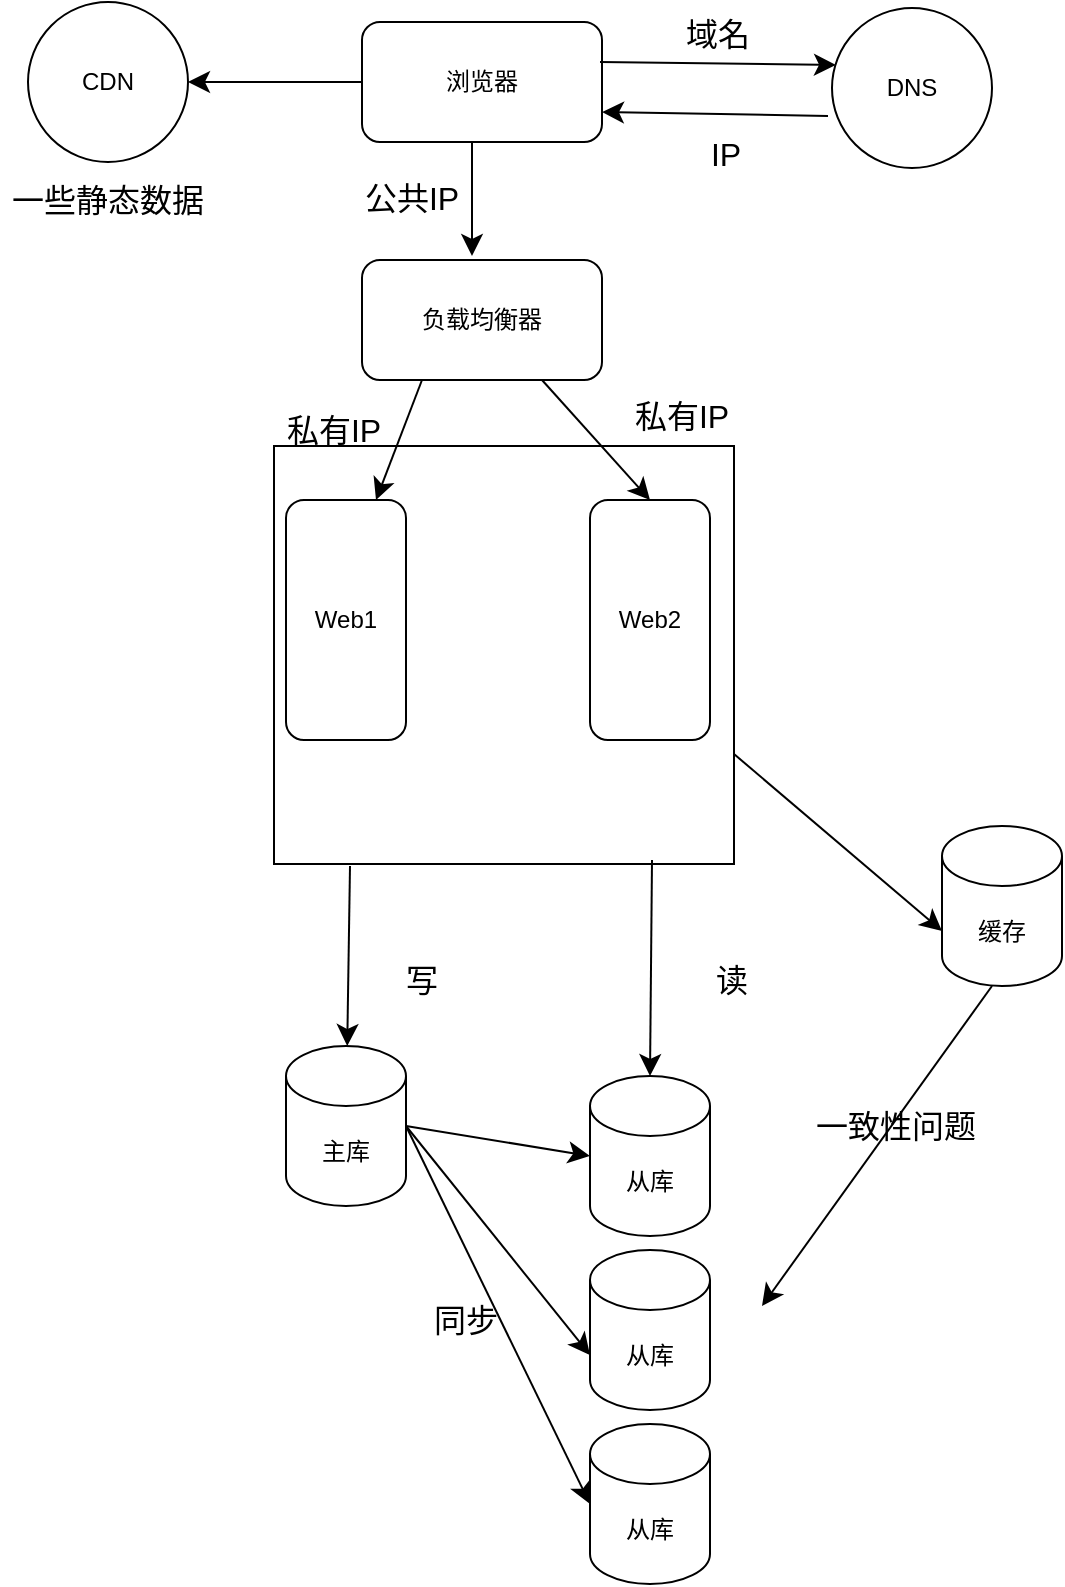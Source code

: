 <mxfile version="23.1.6" type="github">
  <diagram name="第 1 页" id="k8oAtgESyHvcTxMSQwm_">
    <mxGraphModel dx="1833" dy="1276" grid="0" gridSize="10" guides="1" tooltips="1" connect="1" arrows="1" fold="1" page="0" pageScale="1" pageWidth="827" pageHeight="1169" math="0" shadow="0">
      <root>
        <mxCell id="0" />
        <mxCell id="1" parent="0" />
        <mxCell id="aqOKcFRG-qI8xayxPtAy-141" value="" style="rounded=0;whiteSpace=wrap;html=1;" vertex="1" parent="1">
          <mxGeometry x="-747" y="45" width="230" height="209" as="geometry" />
        </mxCell>
        <mxCell id="aqOKcFRG-qI8xayxPtAy-120" style="edgeStyle=none;curved=1;rounded=0;orthogonalLoop=1;jettySize=auto;html=1;exitX=0.25;exitY=1;exitDx=0;exitDy=0;entryX=0.25;entryY=0;entryDx=0;entryDy=0;fontSize=12;startSize=8;endSize=8;" edge="1" parent="1">
          <mxGeometry relative="1" as="geometry">
            <mxPoint x="-648" y="-107" as="sourcePoint" />
            <mxPoint x="-648" y="-50" as="targetPoint" />
          </mxGeometry>
        </mxCell>
        <mxCell id="aqOKcFRG-qI8xayxPtAy-158" style="edgeStyle=none;curved=1;rounded=0;orthogonalLoop=1;jettySize=auto;html=1;exitX=0;exitY=0.5;exitDx=0;exitDy=0;entryX=1;entryY=0.5;entryDx=0;entryDy=0;fontSize=12;startSize=8;endSize=8;" edge="1" parent="1" source="aqOKcFRG-qI8xayxPtAy-112" target="aqOKcFRG-qI8xayxPtAy-157">
          <mxGeometry relative="1" as="geometry" />
        </mxCell>
        <mxCell id="aqOKcFRG-qI8xayxPtAy-112" value="浏览器" style="rounded=1;whiteSpace=wrap;html=1;" vertex="1" parent="1">
          <mxGeometry x="-703" y="-167" width="120" height="60" as="geometry" />
        </mxCell>
        <mxCell id="aqOKcFRG-qI8xayxPtAy-114" value="DNS" style="ellipse;whiteSpace=wrap;html=1;aspect=fixed;" vertex="1" parent="1">
          <mxGeometry x="-468" y="-174" width="80" height="80" as="geometry" />
        </mxCell>
        <mxCell id="aqOKcFRG-qI8xayxPtAy-116" value="" style="endArrow=classic;html=1;rounded=0;fontSize=12;startSize=8;endSize=8;entryX=0.025;entryY=0.356;entryDx=0;entryDy=0;entryPerimeter=0;" edge="1" parent="1" target="aqOKcFRG-qI8xayxPtAy-114">
          <mxGeometry width="50" height="50" relative="1" as="geometry">
            <mxPoint x="-584" y="-147" as="sourcePoint" />
            <mxPoint x="-534" y="-197" as="targetPoint" />
          </mxGeometry>
        </mxCell>
        <mxCell id="aqOKcFRG-qI8xayxPtAy-117" value="域名" style="text;html=1;align=center;verticalAlign=middle;whiteSpace=wrap;rounded=0;fontSize=16;" vertex="1" parent="1">
          <mxGeometry x="-555" y="-176" width="60" height="30" as="geometry" />
        </mxCell>
        <mxCell id="aqOKcFRG-qI8xayxPtAy-118" value="" style="endArrow=classic;html=1;rounded=0;fontSize=12;startSize=8;endSize=8;entryX=1;entryY=0.75;entryDx=0;entryDy=0;" edge="1" parent="1" target="aqOKcFRG-qI8xayxPtAy-112">
          <mxGeometry width="50" height="50" relative="1" as="geometry">
            <mxPoint x="-470" y="-120" as="sourcePoint" />
            <mxPoint x="-420" y="-170" as="targetPoint" />
          </mxGeometry>
        </mxCell>
        <mxCell id="aqOKcFRG-qI8xayxPtAy-119" value="IP" style="text;html=1;align=center;verticalAlign=middle;whiteSpace=wrap;rounded=0;fontSize=16;" vertex="1" parent="1">
          <mxGeometry x="-551" y="-116" width="60" height="30" as="geometry" />
        </mxCell>
        <mxCell id="aqOKcFRG-qI8xayxPtAy-121" value="公共IP" style="text;html=1;align=center;verticalAlign=middle;whiteSpace=wrap;rounded=0;fontSize=16;" vertex="1" parent="1">
          <mxGeometry x="-708" y="-94" width="60" height="30" as="geometry" />
        </mxCell>
        <mxCell id="aqOKcFRG-qI8xayxPtAy-128" value="Web1" style="rounded=1;whiteSpace=wrap;html=1;direction=south;" vertex="1" parent="1">
          <mxGeometry x="-741" y="72" width="60" height="120" as="geometry" />
        </mxCell>
        <mxCell id="aqOKcFRG-qI8xayxPtAy-131" style="edgeStyle=none;curved=1;rounded=0;orthogonalLoop=1;jettySize=auto;html=1;exitX=0.25;exitY=1;exitDx=0;exitDy=0;entryX=0;entryY=0.25;entryDx=0;entryDy=0;fontSize=12;startSize=8;endSize=8;" edge="1" parent="1" source="aqOKcFRG-qI8xayxPtAy-129" target="aqOKcFRG-qI8xayxPtAy-128">
          <mxGeometry relative="1" as="geometry" />
        </mxCell>
        <mxCell id="aqOKcFRG-qI8xayxPtAy-132" style="edgeStyle=none;curved=1;rounded=0;orthogonalLoop=1;jettySize=auto;html=1;exitX=0.75;exitY=1;exitDx=0;exitDy=0;entryX=0;entryY=0.5;entryDx=0;entryDy=0;fontSize=12;startSize=8;endSize=8;" edge="1" parent="1" source="aqOKcFRG-qI8xayxPtAy-129" target="aqOKcFRG-qI8xayxPtAy-130">
          <mxGeometry relative="1" as="geometry" />
        </mxCell>
        <mxCell id="aqOKcFRG-qI8xayxPtAy-129" value="负载均衡器" style="rounded=1;whiteSpace=wrap;html=1;" vertex="1" parent="1">
          <mxGeometry x="-703" y="-48" width="120" height="60" as="geometry" />
        </mxCell>
        <mxCell id="aqOKcFRG-qI8xayxPtAy-130" value="Web2" style="rounded=1;whiteSpace=wrap;html=1;direction=south;" vertex="1" parent="1">
          <mxGeometry x="-589" y="72" width="60" height="120" as="geometry" />
        </mxCell>
        <mxCell id="aqOKcFRG-qI8xayxPtAy-133" value="私有IP" style="text;html=1;align=center;verticalAlign=middle;whiteSpace=wrap;rounded=0;fontSize=16;" vertex="1" parent="1">
          <mxGeometry x="-747" y="22" width="60" height="30" as="geometry" />
        </mxCell>
        <mxCell id="aqOKcFRG-qI8xayxPtAy-134" value="私有IP" style="text;html=1;align=center;verticalAlign=middle;whiteSpace=wrap;rounded=0;fontSize=16;" vertex="1" parent="1">
          <mxGeometry x="-573" y="15" width="60" height="30" as="geometry" />
        </mxCell>
        <mxCell id="aqOKcFRG-qI8xayxPtAy-135" value="主库" style="shape=cylinder3;whiteSpace=wrap;html=1;boundedLbl=1;backgroundOutline=1;size=15;" vertex="1" parent="1">
          <mxGeometry x="-741" y="345" width="60" height="80" as="geometry" />
        </mxCell>
        <mxCell id="aqOKcFRG-qI8xayxPtAy-136" value="从库" style="shape=cylinder3;whiteSpace=wrap;html=1;boundedLbl=1;backgroundOutline=1;size=15;" vertex="1" parent="1">
          <mxGeometry x="-589" y="360" width="60" height="80" as="geometry" />
        </mxCell>
        <mxCell id="aqOKcFRG-qI8xayxPtAy-137" value="从库" style="shape=cylinder3;whiteSpace=wrap;html=1;boundedLbl=1;backgroundOutline=1;size=15;" vertex="1" parent="1">
          <mxGeometry x="-589" y="447" width="60" height="80" as="geometry" />
        </mxCell>
        <mxCell id="aqOKcFRG-qI8xayxPtAy-138" value="从库" style="shape=cylinder3;whiteSpace=wrap;html=1;boundedLbl=1;backgroundOutline=1;size=15;" vertex="1" parent="1">
          <mxGeometry x="-589" y="534" width="60" height="80" as="geometry" />
        </mxCell>
        <mxCell id="aqOKcFRG-qI8xayxPtAy-142" value="" style="endArrow=classic;html=1;rounded=0;fontSize=12;startSize=8;endSize=8;" edge="1" parent="1" target="aqOKcFRG-qI8xayxPtAy-135">
          <mxGeometry width="50" height="50" relative="1" as="geometry">
            <mxPoint x="-709" y="255" as="sourcePoint" />
            <mxPoint x="-659" y="205" as="targetPoint" />
          </mxGeometry>
        </mxCell>
        <mxCell id="aqOKcFRG-qI8xayxPtAy-145" value="写" style="text;html=1;align=center;verticalAlign=middle;whiteSpace=wrap;rounded=0;fontSize=16;" vertex="1" parent="1">
          <mxGeometry x="-703" y="297" width="60" height="30" as="geometry" />
        </mxCell>
        <mxCell id="aqOKcFRG-qI8xayxPtAy-146" value="" style="endArrow=classic;html=1;rounded=0;fontSize=12;startSize=8;endSize=8;entryX=0.5;entryY=0;entryDx=0;entryDy=0;entryPerimeter=0;" edge="1" parent="1" target="aqOKcFRG-qI8xayxPtAy-136">
          <mxGeometry width="50" height="50" relative="1" as="geometry">
            <mxPoint x="-558" y="252" as="sourcePoint" />
            <mxPoint x="-508" y="202" as="targetPoint" />
          </mxGeometry>
        </mxCell>
        <mxCell id="aqOKcFRG-qI8xayxPtAy-147" value="读" style="text;html=1;align=center;verticalAlign=middle;whiteSpace=wrap;rounded=0;fontSize=16;" vertex="1" parent="1">
          <mxGeometry x="-548" y="297" width="60" height="30" as="geometry" />
        </mxCell>
        <mxCell id="aqOKcFRG-qI8xayxPtAy-148" style="edgeStyle=none;curved=1;rounded=0;orthogonalLoop=1;jettySize=auto;html=1;exitX=1;exitY=0.5;exitDx=0;exitDy=0;exitPerimeter=0;entryX=0;entryY=0.5;entryDx=0;entryDy=0;entryPerimeter=0;fontSize=12;startSize=8;endSize=8;" edge="1" parent="1" source="aqOKcFRG-qI8xayxPtAy-135" target="aqOKcFRG-qI8xayxPtAy-136">
          <mxGeometry relative="1" as="geometry" />
        </mxCell>
        <mxCell id="aqOKcFRG-qI8xayxPtAy-149" style="edgeStyle=none;curved=1;rounded=0;orthogonalLoop=1;jettySize=auto;html=1;exitX=1;exitY=0.5;exitDx=0;exitDy=0;exitPerimeter=0;entryX=0;entryY=0;entryDx=0;entryDy=52.5;entryPerimeter=0;fontSize=12;startSize=8;endSize=8;" edge="1" parent="1" source="aqOKcFRG-qI8xayxPtAy-135" target="aqOKcFRG-qI8xayxPtAy-137">
          <mxGeometry relative="1" as="geometry" />
        </mxCell>
        <mxCell id="aqOKcFRG-qI8xayxPtAy-150" style="edgeStyle=none;curved=1;rounded=0;orthogonalLoop=1;jettySize=auto;html=1;exitX=1;exitY=0.5;exitDx=0;exitDy=0;exitPerimeter=0;entryX=0;entryY=0.5;entryDx=0;entryDy=0;entryPerimeter=0;fontSize=12;startSize=8;endSize=8;" edge="1" parent="1" source="aqOKcFRG-qI8xayxPtAy-135" target="aqOKcFRG-qI8xayxPtAy-138">
          <mxGeometry relative="1" as="geometry" />
        </mxCell>
        <mxCell id="aqOKcFRG-qI8xayxPtAy-151" value="同步" style="text;html=1;align=center;verticalAlign=middle;whiteSpace=wrap;rounded=0;fontSize=16;" vertex="1" parent="1">
          <mxGeometry x="-681" y="467" width="60" height="30" as="geometry" />
        </mxCell>
        <mxCell id="aqOKcFRG-qI8xayxPtAy-153" value="缓存" style="shape=cylinder3;whiteSpace=wrap;html=1;boundedLbl=1;backgroundOutline=1;size=15;" vertex="1" parent="1">
          <mxGeometry x="-413" y="235" width="60" height="80" as="geometry" />
        </mxCell>
        <mxCell id="aqOKcFRG-qI8xayxPtAy-154" value="" style="endArrow=classic;html=1;rounded=0;fontSize=12;startSize=8;endSize=8;entryX=0;entryY=0;entryDx=0;entryDy=52.5;entryPerimeter=0;" edge="1" parent="1" target="aqOKcFRG-qI8xayxPtAy-153">
          <mxGeometry width="50" height="50" relative="1" as="geometry">
            <mxPoint x="-517" y="199" as="sourcePoint" />
            <mxPoint x="-467" y="149" as="targetPoint" />
          </mxGeometry>
        </mxCell>
        <mxCell id="aqOKcFRG-qI8xayxPtAy-155" value="" style="endArrow=classic;html=1;rounded=0;fontSize=12;startSize=8;endSize=8;" edge="1" parent="1">
          <mxGeometry width="50" height="50" relative="1" as="geometry">
            <mxPoint x="-388" y="315" as="sourcePoint" />
            <mxPoint x="-503" y="475" as="targetPoint" />
          </mxGeometry>
        </mxCell>
        <mxCell id="aqOKcFRG-qI8xayxPtAy-156" value="一致性问题" style="text;html=1;align=center;verticalAlign=middle;whiteSpace=wrap;rounded=0;fontSize=16;" vertex="1" parent="1">
          <mxGeometry x="-481" y="368" width="90" height="34" as="geometry" />
        </mxCell>
        <mxCell id="aqOKcFRG-qI8xayxPtAy-157" value="CDN" style="ellipse;whiteSpace=wrap;html=1;aspect=fixed;" vertex="1" parent="1">
          <mxGeometry x="-870" y="-177" width="80" height="80" as="geometry" />
        </mxCell>
        <mxCell id="aqOKcFRG-qI8xayxPtAy-159" value="一些静态数据" style="text;html=1;align=center;verticalAlign=middle;whiteSpace=wrap;rounded=0;fontSize=16;" vertex="1" parent="1">
          <mxGeometry x="-884" y="-93" width="108" height="29" as="geometry" />
        </mxCell>
      </root>
    </mxGraphModel>
  </diagram>
</mxfile>
